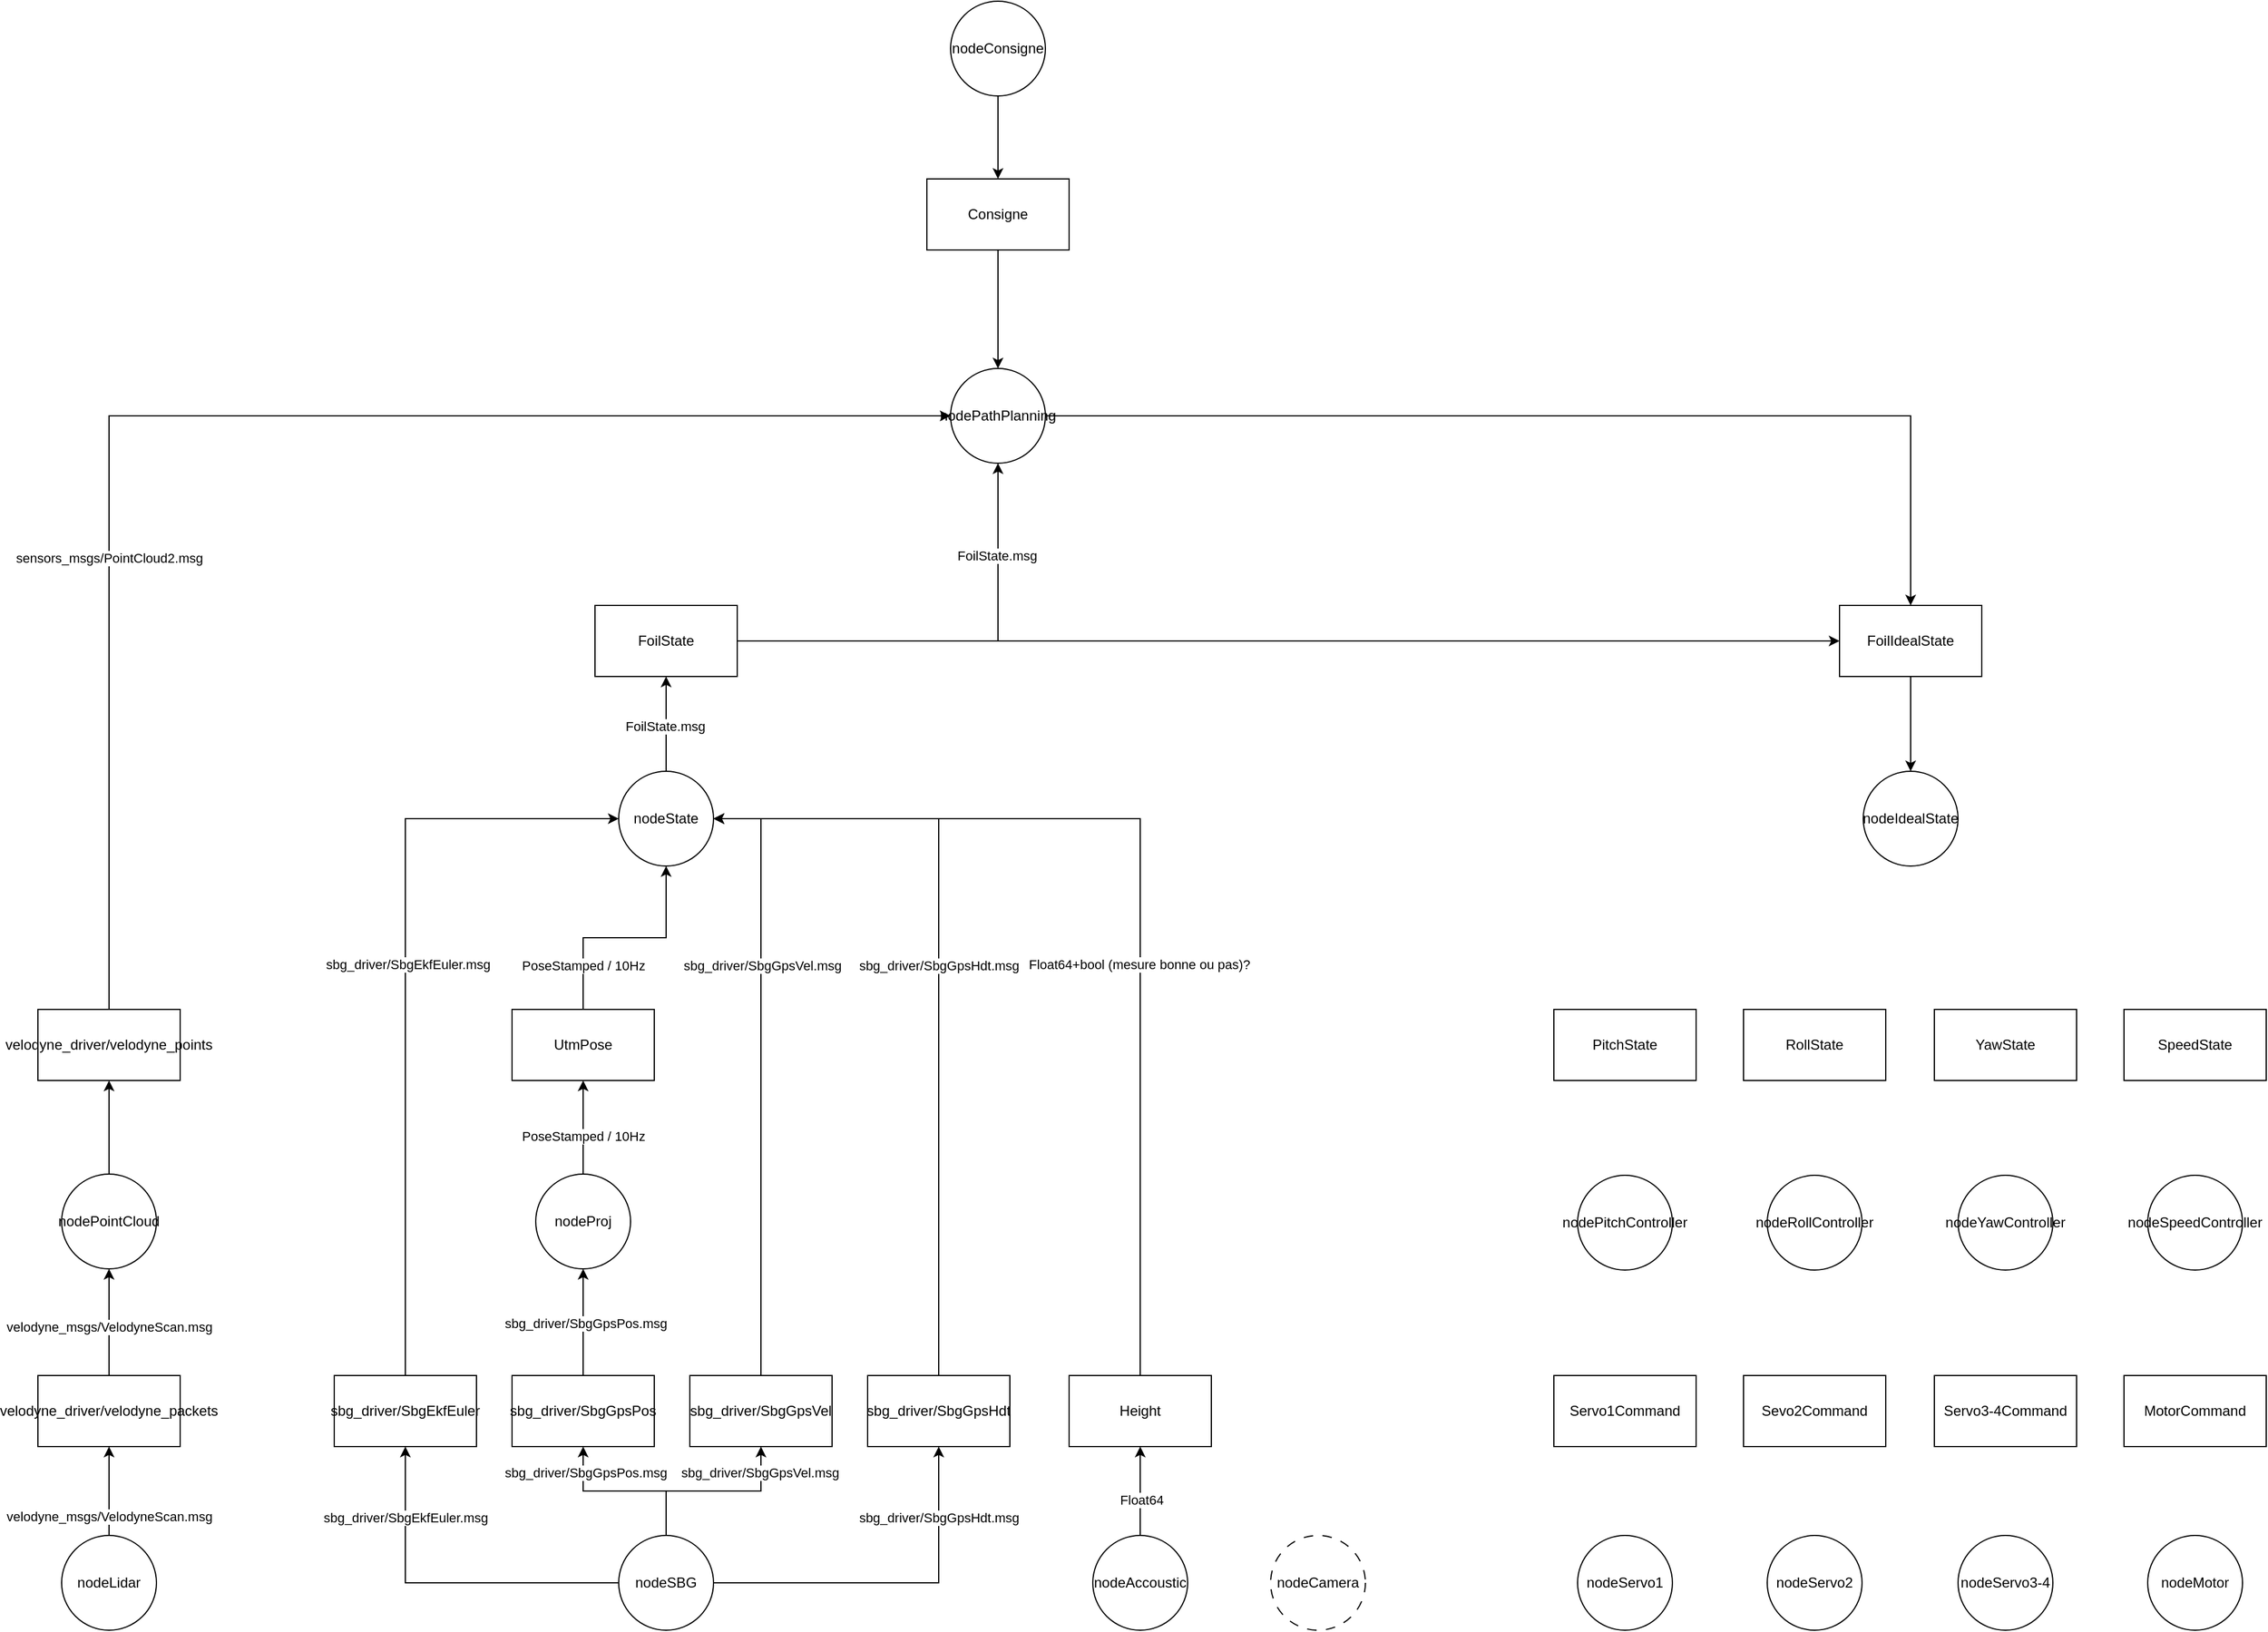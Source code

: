 <mxfile version="22.0.2" type="device">
  <diagram name="Page-1" id="iIlJeRrTbglaG2vOU1Uc">
    <mxGraphModel dx="2187" dy="2012" grid="1" gridSize="10" guides="1" tooltips="1" connect="1" arrows="1" fold="1" page="1" pageScale="1" pageWidth="827" pageHeight="1169" math="0" shadow="0">
      <root>
        <mxCell id="0" />
        <mxCell id="1" parent="0" />
        <mxCell id="voMYDoTwMETxyBbXoOtd-39" style="edgeStyle=orthogonalEdgeStyle;rounded=0;orthogonalLoop=1;jettySize=auto;html=1;entryX=0.5;entryY=1;entryDx=0;entryDy=0;" parent="1" source="ehzzfcADp96TAgKiNnCZ-1" target="voMYDoTwMETxyBbXoOtd-37" edge="1">
          <mxGeometry relative="1" as="geometry" />
        </mxCell>
        <mxCell id="voMYDoTwMETxyBbXoOtd-42" value="velodyne_msgs/VelodyneScan.msg" style="edgeLabel;html=1;align=center;verticalAlign=middle;resizable=0;points=[];" parent="voMYDoTwMETxyBbXoOtd-39" vertex="1" connectable="0">
          <mxGeometry x="-0.573" relative="1" as="geometry">
            <mxPoint as="offset" />
          </mxGeometry>
        </mxCell>
        <mxCell id="ehzzfcADp96TAgKiNnCZ-1" value="nodeLidar" style="ellipse;whiteSpace=wrap;html=1;aspect=fixed;" parent="1" vertex="1">
          <mxGeometry x="-150" y="545" width="80" height="80" as="geometry" />
        </mxCell>
        <mxCell id="voMYDoTwMETxyBbXoOtd-4" style="edgeStyle=orthogonalEdgeStyle;rounded=0;orthogonalLoop=1;jettySize=auto;html=1;entryX=0.5;entryY=1;entryDx=0;entryDy=0;" parent="1" source="ehzzfcADp96TAgKiNnCZ-2" target="LrnMP9AdMmEv-eo4uR6x-2" edge="1">
          <mxGeometry relative="1" as="geometry" />
        </mxCell>
        <mxCell id="voMYDoTwMETxyBbXoOtd-13" value="sbg_driver/SbgEkfEuler.msg" style="edgeLabel;html=1;align=center;verticalAlign=middle;resizable=0;points=[];" parent="voMYDoTwMETxyBbXoOtd-4" vertex="1" connectable="0">
          <mxGeometry x="0.519" y="1" relative="1" as="geometry">
            <mxPoint x="1" y="-11" as="offset" />
          </mxGeometry>
        </mxCell>
        <mxCell id="voMYDoTwMETxyBbXoOtd-5" style="edgeStyle=orthogonalEdgeStyle;rounded=0;orthogonalLoop=1;jettySize=auto;html=1;entryX=0.5;entryY=1;entryDx=0;entryDy=0;" parent="1" source="ehzzfcADp96TAgKiNnCZ-2" target="LrnMP9AdMmEv-eo4uR6x-3" edge="1">
          <mxGeometry relative="1" as="geometry" />
        </mxCell>
        <mxCell id="voMYDoTwMETxyBbXoOtd-12" value="sbg_driver/SbgGpsPos.msg" style="edgeLabel;html=1;align=center;verticalAlign=middle;resizable=0;points=[];" parent="voMYDoTwMETxyBbXoOtd-5" vertex="1" connectable="0">
          <mxGeometry x="0.738" y="-2" relative="1" as="geometry">
            <mxPoint y="3" as="offset" />
          </mxGeometry>
        </mxCell>
        <mxCell id="voMYDoTwMETxyBbXoOtd-6" style="edgeStyle=orthogonalEdgeStyle;rounded=0;orthogonalLoop=1;jettySize=auto;html=1;entryX=0.5;entryY=1;entryDx=0;entryDy=0;" parent="1" source="ehzzfcADp96TAgKiNnCZ-2" target="voMYDoTwMETxyBbXoOtd-2" edge="1">
          <mxGeometry relative="1" as="geometry">
            <Array as="points">
              <mxPoint x="590" y="585" />
            </Array>
          </mxGeometry>
        </mxCell>
        <mxCell id="voMYDoTwMETxyBbXoOtd-10" value="sbg_driver/SbgGpsHdt.msg" style="edgeLabel;html=1;align=center;verticalAlign=middle;resizable=0;points=[];" parent="voMYDoTwMETxyBbXoOtd-6" vertex="1" connectable="0">
          <mxGeometry x="0.58" relative="1" as="geometry">
            <mxPoint y="-4" as="offset" />
          </mxGeometry>
        </mxCell>
        <mxCell id="voMYDoTwMETxyBbXoOtd-7" style="edgeStyle=orthogonalEdgeStyle;rounded=0;orthogonalLoop=1;jettySize=auto;html=1;entryX=0.5;entryY=1;entryDx=0;entryDy=0;" parent="1" source="ehzzfcADp96TAgKiNnCZ-2" target="voMYDoTwMETxyBbXoOtd-1" edge="1">
          <mxGeometry relative="1" as="geometry" />
        </mxCell>
        <mxCell id="voMYDoTwMETxyBbXoOtd-11" value="sbg_driver/SbgGpsVel.msg" style="edgeLabel;html=1;align=center;verticalAlign=middle;resizable=0;points=[];" parent="voMYDoTwMETxyBbXoOtd-7" vertex="1" connectable="0">
          <mxGeometry x="0.716" y="1" relative="1" as="geometry">
            <mxPoint as="offset" />
          </mxGeometry>
        </mxCell>
        <mxCell id="ehzzfcADp96TAgKiNnCZ-2" value="nodeSBG" style="ellipse;whiteSpace=wrap;html=1;" parent="1" vertex="1">
          <mxGeometry x="320" y="545" width="80" height="80" as="geometry" />
        </mxCell>
        <mxCell id="voMYDoTwMETxyBbXoOtd-33" style="edgeStyle=orthogonalEdgeStyle;rounded=0;orthogonalLoop=1;jettySize=auto;html=1;entryX=0.5;entryY=1;entryDx=0;entryDy=0;" parent="1" source="ehzzfcADp96TAgKiNnCZ-4" target="voMYDoTwMETxyBbXoOtd-32" edge="1">
          <mxGeometry relative="1" as="geometry" />
        </mxCell>
        <mxCell id="voMYDoTwMETxyBbXoOtd-34" value="Float64" style="edgeLabel;html=1;align=center;verticalAlign=middle;resizable=0;points=[];" parent="voMYDoTwMETxyBbXoOtd-33" vertex="1" connectable="0">
          <mxGeometry x="-0.2" y="-1" relative="1" as="geometry">
            <mxPoint as="offset" />
          </mxGeometry>
        </mxCell>
        <mxCell id="ehzzfcADp96TAgKiNnCZ-4" value="nodeAccoustic" style="ellipse;whiteSpace=wrap;html=1;aspect=fixed;" parent="1" vertex="1">
          <mxGeometry x="720" y="545" width="80" height="80" as="geometry" />
        </mxCell>
        <mxCell id="ehzzfcADp96TAgKiNnCZ-5" value="nodeCamera" style="ellipse;whiteSpace=wrap;html=1;aspect=fixed;dashed=1;dashPattern=8 8;" parent="1" vertex="1">
          <mxGeometry x="870" y="545" width="80" height="80" as="geometry" />
        </mxCell>
        <mxCell id="voMYDoTwMETxyBbXoOtd-19" style="edgeStyle=orthogonalEdgeStyle;rounded=0;orthogonalLoop=1;jettySize=auto;html=1;" parent="1" source="ehzzfcADp96TAgKiNnCZ-7" target="voMYDoTwMETxyBbXoOtd-18" edge="1">
          <mxGeometry relative="1" as="geometry" />
        </mxCell>
        <mxCell id="voMYDoTwMETxyBbXoOtd-20" value="PoseStamped / 10Hz" style="edgeLabel;html=1;align=center;verticalAlign=middle;resizable=0;points=[];" parent="voMYDoTwMETxyBbXoOtd-19" vertex="1" connectable="0">
          <mxGeometry x="-0.19" relative="1" as="geometry">
            <mxPoint as="offset" />
          </mxGeometry>
        </mxCell>
        <mxCell id="ehzzfcADp96TAgKiNnCZ-7" value="nodeProj" style="ellipse;whiteSpace=wrap;html=1;aspect=fixed;" parent="1" vertex="1">
          <mxGeometry x="250" y="240" width="80" height="80" as="geometry" />
        </mxCell>
        <mxCell id="voMYDoTwMETxyBbXoOtd-68" style="edgeStyle=orthogonalEdgeStyle;rounded=0;orthogonalLoop=1;jettySize=auto;html=1;entryX=0.5;entryY=0;entryDx=0;entryDy=0;" parent="1" source="ehzzfcADp96TAgKiNnCZ-8" target="voMYDoTwMETxyBbXoOtd-67" edge="1">
          <mxGeometry relative="1" as="geometry" />
        </mxCell>
        <mxCell id="ehzzfcADp96TAgKiNnCZ-8" value="nodePathPlanning" style="ellipse;whiteSpace=wrap;html=1;aspect=fixed;" parent="1" vertex="1">
          <mxGeometry x="600" y="-440" width="80" height="80" as="geometry" />
        </mxCell>
        <mxCell id="voMYDoTwMETxyBbXoOtd-50" style="edgeStyle=orthogonalEdgeStyle;rounded=0;orthogonalLoop=1;jettySize=auto;html=1;entryX=0.5;entryY=1;entryDx=0;entryDy=0;" parent="1" source="ehzzfcADp96TAgKiNnCZ-9" target="voMYDoTwMETxyBbXoOtd-49" edge="1">
          <mxGeometry relative="1" as="geometry" />
        </mxCell>
        <mxCell id="voMYDoTwMETxyBbXoOtd-51" value="FoilState.msg" style="edgeLabel;html=1;align=center;verticalAlign=middle;resizable=0;points=[];" parent="voMYDoTwMETxyBbXoOtd-50" vertex="1" connectable="0">
          <mxGeometry x="-0.05" y="1" relative="1" as="geometry">
            <mxPoint as="offset" />
          </mxGeometry>
        </mxCell>
        <mxCell id="ehzzfcADp96TAgKiNnCZ-9" value="nodeState" style="ellipse;whiteSpace=wrap;html=1;aspect=fixed;" parent="1" vertex="1">
          <mxGeometry x="320" y="-100" width="80" height="80" as="geometry" />
        </mxCell>
        <mxCell id="voMYDoTwMETxyBbXoOtd-41" style="edgeStyle=orthogonalEdgeStyle;rounded=0;orthogonalLoop=1;jettySize=auto;html=1;entryX=0.5;entryY=1;entryDx=0;entryDy=0;" parent="1" source="ehzzfcADp96TAgKiNnCZ-10" target="voMYDoTwMETxyBbXoOtd-38" edge="1">
          <mxGeometry relative="1" as="geometry" />
        </mxCell>
        <mxCell id="ehzzfcADp96TAgKiNnCZ-10" value="nodePointCloud" style="ellipse;whiteSpace=wrap;html=1;aspect=fixed;" parent="1" vertex="1">
          <mxGeometry x="-150" y="240" width="80" height="80" as="geometry" />
        </mxCell>
        <mxCell id="ehzzfcADp96TAgKiNnCZ-11" value="nodePitchController" style="ellipse;whiteSpace=wrap;html=1;aspect=fixed;" parent="1" vertex="1">
          <mxGeometry x="1129" y="241" width="80" height="80" as="geometry" />
        </mxCell>
        <mxCell id="ehzzfcADp96TAgKiNnCZ-12" value="nodeRollController" style="ellipse;whiteSpace=wrap;html=1;aspect=fixed;" parent="1" vertex="1">
          <mxGeometry x="1289" y="241" width="80" height="80" as="geometry" />
        </mxCell>
        <mxCell id="ehzzfcADp96TAgKiNnCZ-13" value="nodeYawController" style="ellipse;whiteSpace=wrap;html=1;aspect=fixed;" parent="1" vertex="1">
          <mxGeometry x="1450" y="241" width="80" height="80" as="geometry" />
        </mxCell>
        <mxCell id="ehzzfcADp96TAgKiNnCZ-14" value="nodeSpeedController" style="ellipse;whiteSpace=wrap;html=1;aspect=fixed;" parent="1" vertex="1">
          <mxGeometry x="1610" y="241" width="80" height="80" as="geometry" />
        </mxCell>
        <mxCell id="ehzzfcADp96TAgKiNnCZ-15" value="nodeServo1" style="ellipse;whiteSpace=wrap;html=1;aspect=fixed;" parent="1" vertex="1">
          <mxGeometry x="1129" y="545" width="80" height="80" as="geometry" />
        </mxCell>
        <mxCell id="ehzzfcADp96TAgKiNnCZ-16" value="nodeServo2" style="ellipse;whiteSpace=wrap;html=1;aspect=fixed;" parent="1" vertex="1">
          <mxGeometry x="1289" y="545" width="80" height="80" as="geometry" />
        </mxCell>
        <mxCell id="ehzzfcADp96TAgKiNnCZ-17" value="nodeServo3-4" style="ellipse;whiteSpace=wrap;html=1;aspect=fixed;" parent="1" vertex="1">
          <mxGeometry x="1450" y="545" width="80" height="80" as="geometry" />
        </mxCell>
        <mxCell id="ehzzfcADp96TAgKiNnCZ-18" value="nodeMotor" style="ellipse;whiteSpace=wrap;html=1;aspect=fixed;" parent="1" vertex="1">
          <mxGeometry x="1610" y="545" width="80" height="80" as="geometry" />
        </mxCell>
        <mxCell id="voMYDoTwMETxyBbXoOtd-57" style="edgeStyle=orthogonalEdgeStyle;rounded=0;orthogonalLoop=1;jettySize=auto;html=1;entryX=0.5;entryY=0;entryDx=0;entryDy=0;" parent="1" source="ehzzfcADp96TAgKiNnCZ-19" target="voMYDoTwMETxyBbXoOtd-54" edge="1">
          <mxGeometry relative="1" as="geometry" />
        </mxCell>
        <mxCell id="ehzzfcADp96TAgKiNnCZ-19" value="nodeConsigne" style="ellipse;whiteSpace=wrap;html=1;aspect=fixed;" parent="1" vertex="1">
          <mxGeometry x="600" y="-750" width="80" height="80" as="geometry" />
        </mxCell>
        <mxCell id="voMYDoTwMETxyBbXoOtd-30" style="edgeStyle=orthogonalEdgeStyle;rounded=0;orthogonalLoop=1;jettySize=auto;html=1;entryX=0;entryY=0.5;entryDx=0;entryDy=0;" parent="1" source="LrnMP9AdMmEv-eo4uR6x-2" target="ehzzfcADp96TAgKiNnCZ-9" edge="1">
          <mxGeometry relative="1" as="geometry">
            <Array as="points">
              <mxPoint x="140" y="-60" />
            </Array>
          </mxGeometry>
        </mxCell>
        <mxCell id="voMYDoTwMETxyBbXoOtd-31" value="sbg_driver/SbgEkfEuler.msg" style="edgeLabel;html=1;align=center;verticalAlign=middle;resizable=0;points=[];" parent="voMYDoTwMETxyBbXoOtd-30" vertex="1" connectable="0">
          <mxGeometry x="0.077" y="-2" relative="1" as="geometry">
            <mxPoint y="3" as="offset" />
          </mxGeometry>
        </mxCell>
        <mxCell id="LrnMP9AdMmEv-eo4uR6x-2" value="sbg_driver/SbgEkfEuler" style="rounded=0;whiteSpace=wrap;html=1;" parent="1" vertex="1">
          <mxGeometry x="80" y="410" width="120" height="60" as="geometry" />
        </mxCell>
        <mxCell id="voMYDoTwMETxyBbXoOtd-14" style="edgeStyle=orthogonalEdgeStyle;rounded=0;orthogonalLoop=1;jettySize=auto;html=1;entryX=0.5;entryY=1;entryDx=0;entryDy=0;" parent="1" source="LrnMP9AdMmEv-eo4uR6x-3" target="ehzzfcADp96TAgKiNnCZ-7" edge="1">
          <mxGeometry relative="1" as="geometry" />
        </mxCell>
        <mxCell id="voMYDoTwMETxyBbXoOtd-17" value="sbg_driver/SbgGpsPos.msg" style="edgeLabel;html=1;align=center;verticalAlign=middle;resizable=0;points=[];" parent="voMYDoTwMETxyBbXoOtd-14" vertex="1" connectable="0">
          <mxGeometry x="-0.022" y="-2" relative="1" as="geometry">
            <mxPoint as="offset" />
          </mxGeometry>
        </mxCell>
        <mxCell id="LrnMP9AdMmEv-eo4uR6x-3" value="sbg_driver/SbgGpsPos" style="rounded=0;whiteSpace=wrap;html=1;" parent="1" vertex="1">
          <mxGeometry x="230" y="410" width="120" height="60" as="geometry" />
        </mxCell>
        <mxCell id="voMYDoTwMETxyBbXoOtd-24" style="edgeStyle=orthogonalEdgeStyle;rounded=0;orthogonalLoop=1;jettySize=auto;html=1;entryX=1;entryY=0.5;entryDx=0;entryDy=0;" parent="1" source="voMYDoTwMETxyBbXoOtd-1" target="ehzzfcADp96TAgKiNnCZ-9" edge="1">
          <mxGeometry relative="1" as="geometry" />
        </mxCell>
        <mxCell id="voMYDoTwMETxyBbXoOtd-26" value="sbg_driver/SbgGpsVel.msg" style="edgeLabel;html=1;align=center;verticalAlign=middle;resizable=0;points=[];" parent="voMYDoTwMETxyBbXoOtd-24" vertex="1" connectable="0">
          <mxGeometry x="0.372" y="-1" relative="1" as="geometry">
            <mxPoint y="4" as="offset" />
          </mxGeometry>
        </mxCell>
        <mxCell id="voMYDoTwMETxyBbXoOtd-1" value="sbg_driver/SbgGpsVel" style="rounded=0;whiteSpace=wrap;html=1;" parent="1" vertex="1">
          <mxGeometry x="380" y="410" width="120" height="60" as="geometry" />
        </mxCell>
        <mxCell id="voMYDoTwMETxyBbXoOtd-25" style="edgeStyle=orthogonalEdgeStyle;rounded=0;orthogonalLoop=1;jettySize=auto;html=1;" parent="1" source="voMYDoTwMETxyBbXoOtd-2" edge="1">
          <mxGeometry relative="1" as="geometry">
            <mxPoint x="400" y="-60" as="targetPoint" />
            <Array as="points">
              <mxPoint x="590" y="-60" />
            </Array>
          </mxGeometry>
        </mxCell>
        <mxCell id="voMYDoTwMETxyBbXoOtd-28" value="sbg_driver/SbgGpsHdt.msg" style="edgeLabel;html=1;align=center;verticalAlign=middle;resizable=0;points=[];" parent="voMYDoTwMETxyBbXoOtd-25" vertex="1" connectable="0">
          <mxGeometry x="0.049" relative="1" as="geometry">
            <mxPoint as="offset" />
          </mxGeometry>
        </mxCell>
        <mxCell id="voMYDoTwMETxyBbXoOtd-2" value="sbg_driver/SbgGpsHdt" style="rounded=0;whiteSpace=wrap;html=1;" parent="1" vertex="1">
          <mxGeometry x="530" y="410" width="120" height="60" as="geometry" />
        </mxCell>
        <mxCell id="voMYDoTwMETxyBbXoOtd-21" style="edgeStyle=orthogonalEdgeStyle;rounded=0;orthogonalLoop=1;jettySize=auto;html=1;" parent="1" source="voMYDoTwMETxyBbXoOtd-18" target="ehzzfcADp96TAgKiNnCZ-9" edge="1">
          <mxGeometry relative="1" as="geometry" />
        </mxCell>
        <mxCell id="voMYDoTwMETxyBbXoOtd-23" value="PoseStamped / 10Hz" style="edgeLabel;html=1;align=center;verticalAlign=middle;resizable=0;points=[];" parent="voMYDoTwMETxyBbXoOtd-21" vertex="1" connectable="0">
          <mxGeometry x="-0.613" relative="1" as="geometry">
            <mxPoint as="offset" />
          </mxGeometry>
        </mxCell>
        <mxCell id="voMYDoTwMETxyBbXoOtd-18" value="UtmPose" style="rounded=0;whiteSpace=wrap;html=1;" parent="1" vertex="1">
          <mxGeometry x="230" y="101" width="120" height="60" as="geometry" />
        </mxCell>
        <mxCell id="voMYDoTwMETxyBbXoOtd-35" style="edgeStyle=orthogonalEdgeStyle;rounded=0;orthogonalLoop=1;jettySize=auto;html=1;entryX=1;entryY=0.5;entryDx=0;entryDy=0;" parent="1" source="voMYDoTwMETxyBbXoOtd-32" target="ehzzfcADp96TAgKiNnCZ-9" edge="1">
          <mxGeometry relative="1" as="geometry">
            <Array as="points">
              <mxPoint x="760" y="-60" />
            </Array>
          </mxGeometry>
        </mxCell>
        <mxCell id="voMYDoTwMETxyBbXoOtd-36" value="Float64+bool (mesure bonne ou pas)?" style="edgeLabel;html=1;align=center;verticalAlign=middle;resizable=0;points=[];" parent="voMYDoTwMETxyBbXoOtd-35" vertex="1" connectable="0">
          <mxGeometry x="-0.164" y="1" relative="1" as="geometry">
            <mxPoint as="offset" />
          </mxGeometry>
        </mxCell>
        <mxCell id="voMYDoTwMETxyBbXoOtd-32" value="Height" style="rounded=0;whiteSpace=wrap;html=1;" parent="1" vertex="1">
          <mxGeometry x="700" y="410" width="120" height="60" as="geometry" />
        </mxCell>
        <mxCell id="voMYDoTwMETxyBbXoOtd-40" style="edgeStyle=orthogonalEdgeStyle;rounded=0;orthogonalLoop=1;jettySize=auto;html=1;" parent="1" source="voMYDoTwMETxyBbXoOtd-37" target="ehzzfcADp96TAgKiNnCZ-10" edge="1">
          <mxGeometry relative="1" as="geometry" />
        </mxCell>
        <mxCell id="voMYDoTwMETxyBbXoOtd-43" value="velodyne_msgs/VelodyneScan.msg" style="edgeLabel;html=1;align=center;verticalAlign=middle;resizable=0;points=[];" parent="voMYDoTwMETxyBbXoOtd-40" vertex="1" connectable="0">
          <mxGeometry x="-0.089" relative="1" as="geometry">
            <mxPoint as="offset" />
          </mxGeometry>
        </mxCell>
        <mxCell id="voMYDoTwMETxyBbXoOtd-37" value="velodyne_driver/velodyne_packets" style="rounded=0;whiteSpace=wrap;html=1;" parent="1" vertex="1">
          <mxGeometry x="-170" y="410" width="120" height="60" as="geometry" />
        </mxCell>
        <mxCell id="voMYDoTwMETxyBbXoOtd-46" style="edgeStyle=orthogonalEdgeStyle;rounded=0;orthogonalLoop=1;jettySize=auto;html=1;entryX=0;entryY=0.5;entryDx=0;entryDy=0;" parent="1" source="voMYDoTwMETxyBbXoOtd-38" target="ehzzfcADp96TAgKiNnCZ-8" edge="1">
          <mxGeometry relative="1" as="geometry">
            <Array as="points">
              <mxPoint x="-110" y="-400" />
            </Array>
          </mxGeometry>
        </mxCell>
        <mxCell id="voMYDoTwMETxyBbXoOtd-48" value="sensors_msgs/PointCloud2.msg" style="edgeLabel;html=1;align=center;verticalAlign=middle;resizable=0;points=[];" parent="voMYDoTwMETxyBbXoOtd-46" vertex="1" connectable="0">
          <mxGeometry x="-0.944" relative="1" as="geometry">
            <mxPoint y="-347" as="offset" />
          </mxGeometry>
        </mxCell>
        <mxCell id="voMYDoTwMETxyBbXoOtd-38" value="velodyne_driver/velodyne_points" style="rounded=0;whiteSpace=wrap;html=1;" parent="1" vertex="1">
          <mxGeometry x="-170" y="101" width="120" height="60" as="geometry" />
        </mxCell>
        <mxCell id="voMYDoTwMETxyBbXoOtd-52" style="edgeStyle=orthogonalEdgeStyle;rounded=0;orthogonalLoop=1;jettySize=auto;html=1;entryX=0.5;entryY=1;entryDx=0;entryDy=0;" parent="1" source="voMYDoTwMETxyBbXoOtd-49" target="ehzzfcADp96TAgKiNnCZ-8" edge="1">
          <mxGeometry relative="1" as="geometry" />
        </mxCell>
        <mxCell id="voMYDoTwMETxyBbXoOtd-53" value="FoilState.msg" style="edgeLabel;html=1;align=center;verticalAlign=middle;resizable=0;points=[];" parent="voMYDoTwMETxyBbXoOtd-52" vertex="1" connectable="0">
          <mxGeometry x="0.578" y="1" relative="1" as="geometry">
            <mxPoint as="offset" />
          </mxGeometry>
        </mxCell>
        <mxCell id="5eLMSQ6_MZH-pE0k0Zy7-1" style="edgeStyle=orthogonalEdgeStyle;rounded=0;orthogonalLoop=1;jettySize=auto;html=1;entryX=0;entryY=0.5;entryDx=0;entryDy=0;" parent="1" source="voMYDoTwMETxyBbXoOtd-49" target="voMYDoTwMETxyBbXoOtd-67" edge="1">
          <mxGeometry relative="1" as="geometry" />
        </mxCell>
        <mxCell id="voMYDoTwMETxyBbXoOtd-49" value="FoilState" style="rounded=0;whiteSpace=wrap;html=1;" parent="1" vertex="1">
          <mxGeometry x="300" y="-240" width="120" height="60" as="geometry" />
        </mxCell>
        <mxCell id="voMYDoTwMETxyBbXoOtd-56" style="edgeStyle=orthogonalEdgeStyle;rounded=0;orthogonalLoop=1;jettySize=auto;html=1;entryX=0.5;entryY=0;entryDx=0;entryDy=0;" parent="1" source="voMYDoTwMETxyBbXoOtd-54" target="ehzzfcADp96TAgKiNnCZ-8" edge="1">
          <mxGeometry relative="1" as="geometry" />
        </mxCell>
        <mxCell id="voMYDoTwMETxyBbXoOtd-54" value="Consigne" style="rounded=0;whiteSpace=wrap;html=1;" parent="1" vertex="1">
          <mxGeometry x="580" y="-600" width="120" height="60" as="geometry" />
        </mxCell>
        <mxCell id="voMYDoTwMETxyBbXoOtd-58" value="PitchState" style="rounded=0;whiteSpace=wrap;html=1;" parent="1" vertex="1">
          <mxGeometry x="1109" y="101" width="120" height="60" as="geometry" />
        </mxCell>
        <mxCell id="voMYDoTwMETxyBbXoOtd-59" value="RollState" style="rounded=0;whiteSpace=wrap;html=1;" parent="1" vertex="1">
          <mxGeometry x="1269" y="101" width="120" height="60" as="geometry" />
        </mxCell>
        <mxCell id="voMYDoTwMETxyBbXoOtd-60" value="YawState" style="rounded=0;whiteSpace=wrap;html=1;" parent="1" vertex="1">
          <mxGeometry x="1430" y="101" width="120" height="60" as="geometry" />
        </mxCell>
        <mxCell id="voMYDoTwMETxyBbXoOtd-61" value="SpeedState" style="rounded=0;whiteSpace=wrap;html=1;" parent="1" vertex="1">
          <mxGeometry x="1590" y="101" width="120" height="60" as="geometry" />
        </mxCell>
        <mxCell id="voMYDoTwMETxyBbXoOtd-62" value="Servo1Command" style="rounded=0;whiteSpace=wrap;html=1;" parent="1" vertex="1">
          <mxGeometry x="1109" y="410" width="120" height="60" as="geometry" />
        </mxCell>
        <mxCell id="voMYDoTwMETxyBbXoOtd-63" value="Sevo2Command" style="rounded=0;whiteSpace=wrap;html=1;" parent="1" vertex="1">
          <mxGeometry x="1269" y="410" width="120" height="60" as="geometry" />
        </mxCell>
        <mxCell id="voMYDoTwMETxyBbXoOtd-64" value="Servo3-4Command" style="rounded=0;whiteSpace=wrap;html=1;" parent="1" vertex="1">
          <mxGeometry x="1430" y="410" width="120" height="60" as="geometry" />
        </mxCell>
        <mxCell id="voMYDoTwMETxyBbXoOtd-65" value="MotorCommand" style="rounded=0;whiteSpace=wrap;html=1;" parent="1" vertex="1">
          <mxGeometry x="1590" y="410" width="120" height="60" as="geometry" />
        </mxCell>
        <mxCell id="voMYDoTwMETxyBbXoOtd-66" value="nodeIdealState" style="ellipse;whiteSpace=wrap;html=1;aspect=fixed;" parent="1" vertex="1">
          <mxGeometry x="1370" y="-100" width="80" height="80" as="geometry" />
        </mxCell>
        <mxCell id="voMYDoTwMETxyBbXoOtd-69" style="edgeStyle=orthogonalEdgeStyle;rounded=0;orthogonalLoop=1;jettySize=auto;html=1;entryX=0.5;entryY=0;entryDx=0;entryDy=0;" parent="1" source="voMYDoTwMETxyBbXoOtd-67" target="voMYDoTwMETxyBbXoOtd-66" edge="1">
          <mxGeometry relative="1" as="geometry" />
        </mxCell>
        <mxCell id="voMYDoTwMETxyBbXoOtd-67" value="FoilIdealState" style="rounded=0;whiteSpace=wrap;html=1;" parent="1" vertex="1">
          <mxGeometry x="1350" y="-240" width="120" height="60" as="geometry" />
        </mxCell>
      </root>
    </mxGraphModel>
  </diagram>
</mxfile>
